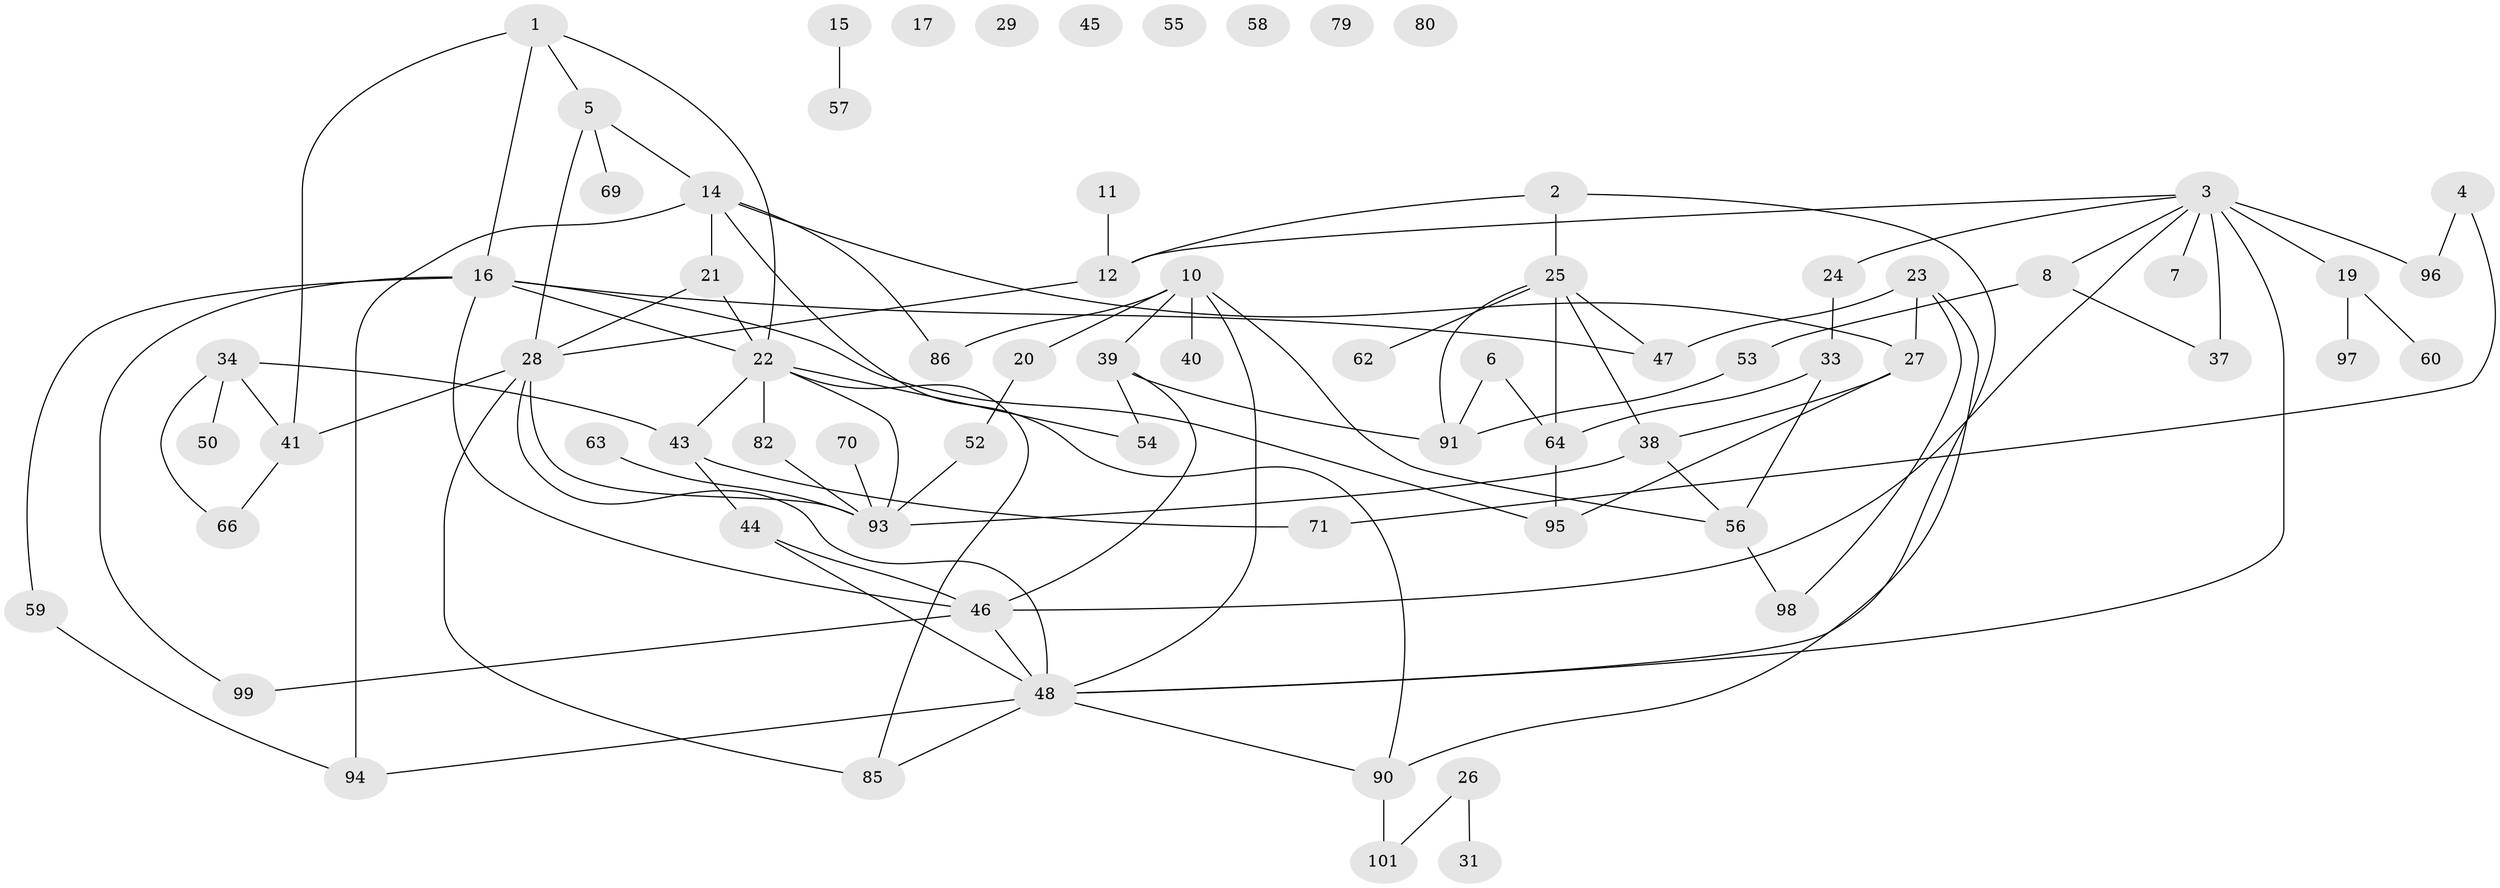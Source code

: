 // original degree distribution, {4: 0.1523809523809524, 2: 0.29523809523809524, 3: 0.22857142857142856, 1: 0.1523809523809524, 5: 0.05714285714285714, 0: 0.06666666666666667, 8: 0.01904761904761905, 6: 0.02857142857142857}
// Generated by graph-tools (version 1.1) at 2025/41/03/06/25 10:41:21]
// undirected, 72 vertices, 103 edges
graph export_dot {
graph [start="1"]
  node [color=gray90,style=filled];
  1 [super="+88"];
  2 [super="+9"];
  3 [super="+18"];
  4 [super="+13"];
  5 [super="+83"];
  6 [super="+76"];
  7;
  8 [super="+61"];
  10 [super="+49"];
  11;
  12 [super="+67"];
  14 [super="+100"];
  15;
  16 [super="+68"];
  17;
  19 [super="+32"];
  20 [super="+35"];
  21 [super="+89"];
  22 [super="+105"];
  23 [super="+51"];
  24 [super="+30"];
  25 [super="+84"];
  26;
  27 [super="+78"];
  28 [super="+36"];
  29;
  31;
  33 [super="+72"];
  34 [super="+42"];
  37 [super="+102"];
  38 [super="+65"];
  39 [super="+74"];
  40;
  41 [super="+73"];
  43;
  44;
  45;
  46 [super="+92"];
  47;
  48 [super="+87"];
  50;
  52;
  53;
  54;
  55;
  56 [super="+75"];
  57;
  58;
  59 [super="+81"];
  60;
  62;
  63;
  64 [super="+77"];
  66;
  69;
  70;
  71;
  79;
  80;
  82;
  85 [super="+104"];
  86;
  90;
  91;
  93 [super="+103"];
  94;
  95;
  96;
  97;
  98;
  99;
  101;
  1 -- 16;
  1 -- 22;
  1 -- 5;
  1 -- 41;
  2 -- 48;
  2 -- 25;
  2 -- 12;
  3 -- 19;
  3 -- 46;
  3 -- 37 [weight=2];
  3 -- 96;
  3 -- 7;
  3 -- 8;
  3 -- 12;
  3 -- 48;
  3 -- 24;
  4 -- 71;
  4 -- 96;
  5 -- 14;
  5 -- 69;
  5 -- 28;
  6 -- 91;
  6 -- 64;
  8 -- 37;
  8 -- 53;
  10 -- 40;
  10 -- 48;
  10 -- 39;
  10 -- 56;
  10 -- 86;
  10 -- 20;
  11 -- 12 [weight=2];
  12 -- 28;
  14 -- 94;
  14 -- 21;
  14 -- 86;
  14 -- 90;
  14 -- 27;
  15 -- 57;
  16 -- 22;
  16 -- 46;
  16 -- 47;
  16 -- 99;
  16 -- 59;
  16 -- 95;
  19 -- 60;
  19 -- 97;
  20 -- 52;
  21 -- 22 [weight=2];
  21 -- 28;
  22 -- 85;
  22 -- 93;
  22 -- 82;
  22 -- 54;
  22 -- 43;
  23 -- 47;
  23 -- 90;
  23 -- 98;
  23 -- 27;
  24 -- 33;
  25 -- 47;
  25 -- 62;
  25 -- 91;
  25 -- 38;
  25 -- 64;
  26 -- 31;
  26 -- 101;
  27 -- 38;
  27 -- 95;
  28 -- 85;
  28 -- 48;
  28 -- 93;
  28 -- 41;
  33 -- 64;
  33 -- 56;
  34 -- 43;
  34 -- 50;
  34 -- 66;
  34 -- 41;
  38 -- 56;
  38 -- 93;
  39 -- 54;
  39 -- 91;
  39 -- 46;
  41 -- 66;
  43 -- 44;
  43 -- 71;
  44 -- 48;
  44 -- 46;
  46 -- 48;
  46 -- 99;
  48 -- 90;
  48 -- 94;
  48 -- 85;
  52 -- 93;
  53 -- 91;
  56 -- 98;
  59 -- 94;
  63 -- 93;
  64 -- 95;
  70 -- 93;
  82 -- 93;
  90 -- 101;
}
